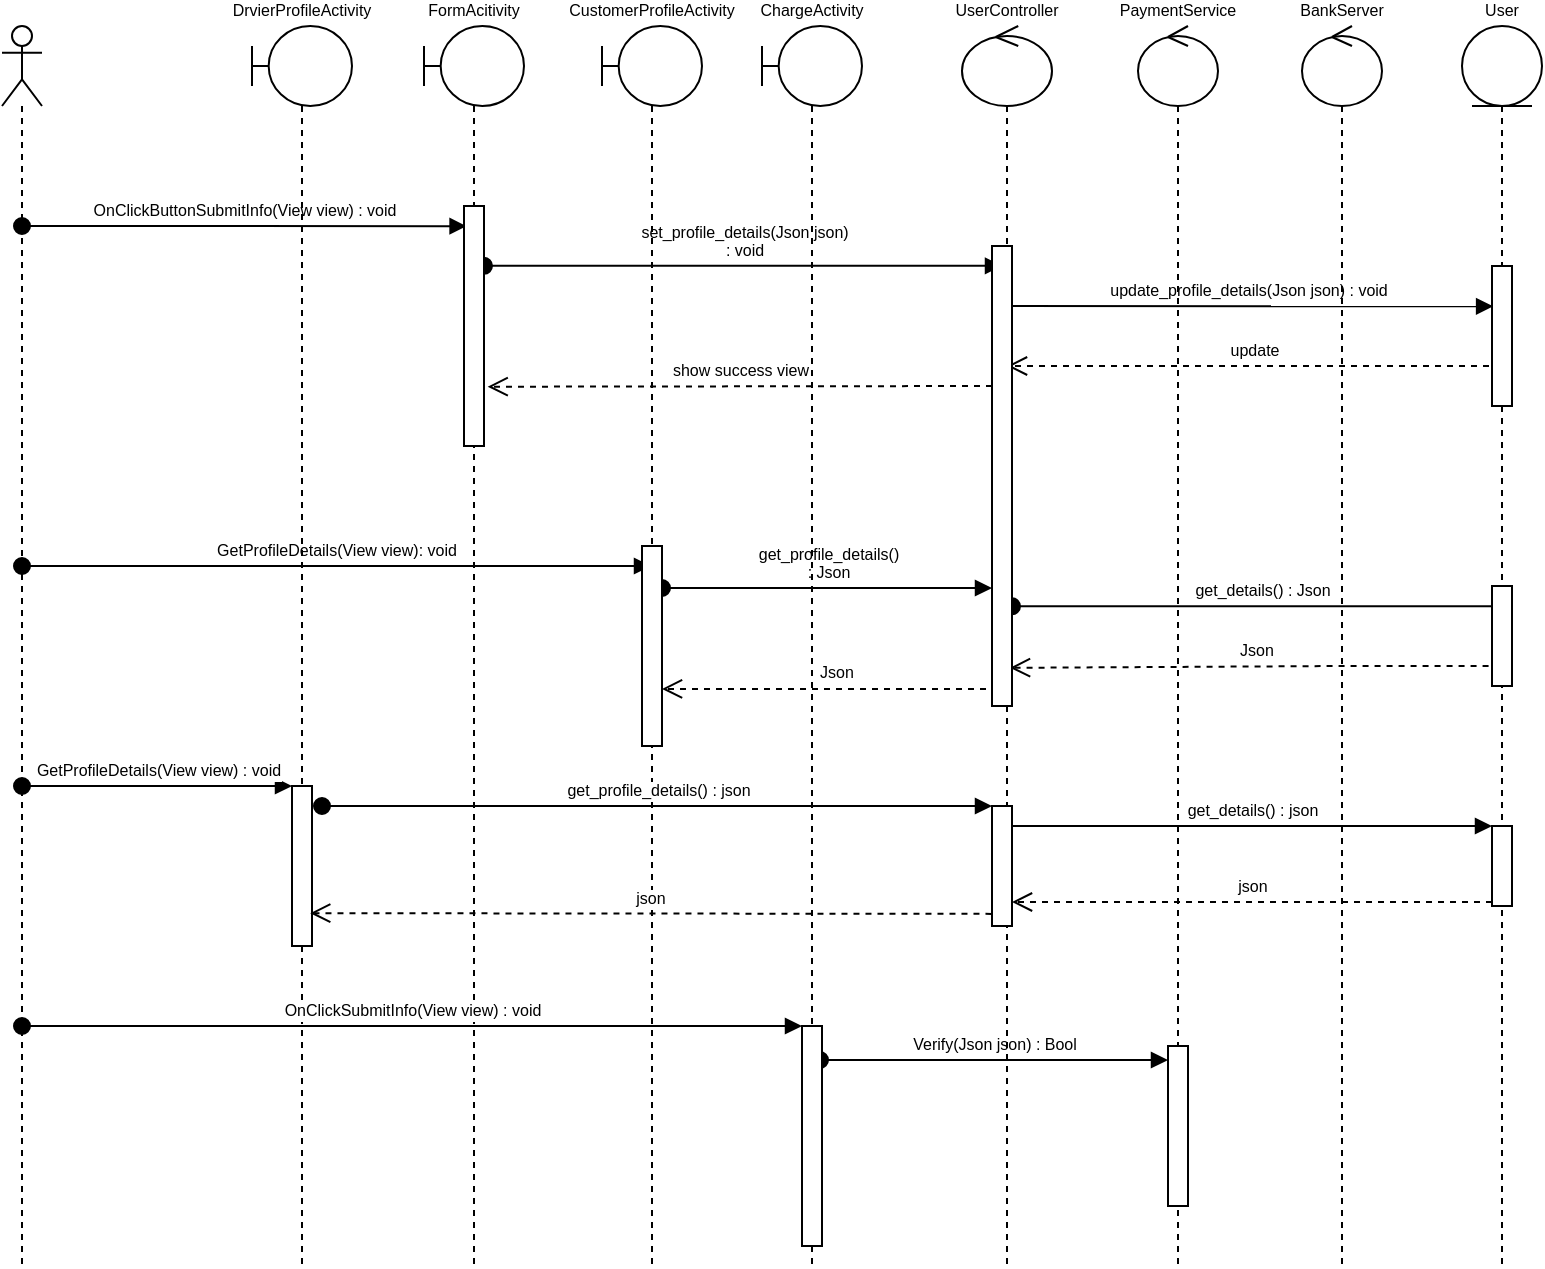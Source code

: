 <mxfile version="10.6.7" type="github"><diagram id="7cppNZjGAp6r9YQar8up" name="Page-1"><mxGraphModel dx="481" dy="262" grid="1" gridSize="10" guides="1" tooltips="1" connect="1" arrows="1" fold="1" page="1" pageScale="1" pageWidth="850" pageHeight="1100" math="0" shadow="0"><root><mxCell id="0"/><mxCell id="1" parent="0"/><mxCell id="SsntbhusHPdtkr49tq0A-62" value="Verify(Json json) : Bool" style="html=1;verticalAlign=bottom;startArrow=oval;endArrow=block;startSize=8;labelBackgroundColor=#FFFFFF;fontSize=8;" edge="1" parent="1"><mxGeometry relative="1" as="geometry"><mxPoint x="439" y="617" as="sourcePoint"/><mxPoint x="613" y="617" as="targetPoint"/><Array as="points"><mxPoint x="580" y="617"/></Array></mxGeometry></mxCell><mxCell id="SsntbhusHPdtkr49tq0A-35" value="Json" style="html=1;verticalAlign=bottom;endArrow=open;dashed=1;endSize=8;fontSize=8;exitX=0.9;exitY=0.963;exitDx=0;exitDy=0;exitPerimeter=0;" edge="1" parent="1" source="SsntbhusHPdtkr49tq0A-21" target="SsntbhusHPdtkr49tq0A-24"><mxGeometry relative="1" as="geometry"><mxPoint x="620" y="430" as="sourcePoint"/><mxPoint x="540" y="430" as="targetPoint"/></mxGeometry></mxCell><mxCell id="SsntbhusHPdtkr49tq0A-32" value="Json" style="html=1;verticalAlign=bottom;endArrow=open;dashed=1;endSize=8;fontSize=8;entryX=0.9;entryY=0.917;entryDx=0;entryDy=0;entryPerimeter=0;" edge="1" parent="1" target="SsntbhusHPdtkr49tq0A-21"><mxGeometry relative="1" as="geometry"><mxPoint x="779.286" y="420" as="sourcePoint"/><mxPoint x="619.81" y="420" as="targetPoint"/><Array as="points"><mxPoint x="700" y="420"/></Array></mxGeometry></mxCell><mxCell id="SsntbhusHPdtkr49tq0A-31" value="get_details() : Json" style="html=1;verticalAlign=bottom;startArrow=oval;startFill=1;endArrow=block;startSize=8;fontSize=8;entryX=0.505;entryY=0.333;entryDx=0;entryDy=0;entryPerimeter=0;" edge="1" parent="1" source="SsntbhusHPdtkr49tq0A-21"><mxGeometry width="60" relative="1" as="geometry"><mxPoint x="624.5" y="390.5" as="sourcePoint"/><mxPoint x="784.741" y="390.121" as="targetPoint"/></mxGeometry></mxCell><mxCell id="SsntbhusHPdtkr49tq0A-28" value="get_profile_details()&lt;br&gt;: Json" style="html=1;verticalAlign=bottom;startArrow=oval;startFill=1;endArrow=block;startSize=8;fontSize=8;labelPosition=center;verticalLabelPosition=top;align=center;" edge="1" parent="1" target="SsntbhusHPdtkr49tq0A-21"><mxGeometry width="60" relative="1" as="geometry"><mxPoint x="360.0" y="381" as="sourcePoint"/><mxPoint x="620" y="381" as="targetPoint"/></mxGeometry></mxCell><mxCell id="SsntbhusHPdtkr49tq0A-23" value="GetProfileDetails(View view): void" style="html=1;verticalAlign=bottom;startArrow=oval;startFill=1;endArrow=block;startSize=8;fontSize=8;labelPosition=center;verticalLabelPosition=top;align=center;" edge="1" parent="1" target="-ZHbQ7JEL0aKVon_tOd--12"><mxGeometry width="60" relative="1" as="geometry"><mxPoint x="40.0" y="370" as="sourcePoint"/><mxPoint x="214.5" y="370" as="targetPoint"/></mxGeometry></mxCell><mxCell id="SsntbhusHPdtkr49tq0A-13" value="update" style="html=1;verticalAlign=bottom;endArrow=open;dashed=1;endSize=8;fontSize=8;" edge="1" parent="1" source="-ZHbQ7JEL0aKVon_tOd--17" target="-ZHbQ7JEL0aKVon_tOd--14"><mxGeometry relative="1" as="geometry"><mxPoint x="780" y="280" as="sourcePoint"/><mxPoint x="700" y="280" as="targetPoint"/><Array as="points"><mxPoint x="700" y="270"/></Array></mxGeometry></mxCell><mxCell id="SsntbhusHPdtkr49tq0A-11" value="set_profile_details(Json json)&lt;br&gt;: void" style="html=1;verticalAlign=bottom;startArrow=oval;startFill=1;endArrow=block;startSize=8;fontSize=8;labelPosition=center;verticalLabelPosition=top;align=center;entryX=0.5;entryY=0.043;entryDx=0;entryDy=0;entryPerimeter=0;" edge="1" parent="1" source="SsntbhusHPdtkr49tq0A-20" target="SsntbhusHPdtkr49tq0A-21"><mxGeometry width="60" relative="1" as="geometry"><mxPoint x="215" y="220" as="sourcePoint"/><mxPoint x="620" y="220" as="targetPoint"/></mxGeometry></mxCell><mxCell id="-ZHbQ7JEL0aKVon_tOd--4" value="" style="shape=umlLifeline;participant=umlActor;perimeter=lifelinePerimeter;whiteSpace=wrap;html=1;container=1;collapsible=0;recursiveResize=0;verticalAlign=top;spacingTop=36;labelBackgroundColor=#ffffff;outlineConnect=0;" parent="1" vertex="1"><mxGeometry x="30" y="100" width="20" height="620" as="geometry"/></mxCell><mxCell id="SsntbhusHPdtkr49tq0A-8" value="OnClickButtonSubmitInfo(View view) : void&lt;br&gt;" style="html=1;verticalAlign=bottom;startArrow=oval;startFill=1;endArrow=block;startSize=8;fontSize=8;labelPosition=center;verticalLabelPosition=top;align=center;entryX=0.128;entryY=0.084;entryDx=0;entryDy=0;entryPerimeter=0;" edge="1" parent="-ZHbQ7JEL0aKVon_tOd--4" target="SsntbhusHPdtkr49tq0A-20"><mxGeometry width="60" relative="1" as="geometry"><mxPoint x="10" y="100" as="sourcePoint"/><mxPoint x="230" y="100" as="targetPoint"/></mxGeometry></mxCell><mxCell id="-ZHbQ7JEL0aKVon_tOd--11" value="FormAcitivity&lt;br&gt;" style="shape=umlLifeline;participant=umlBoundary;perimeter=lifelinePerimeter;whiteSpace=wrap;html=1;container=1;collapsible=0;recursiveResize=0;verticalAlign=bottom;spacingTop=36;labelBackgroundColor=#ffffff;outlineConnect=0;fontSize=8;labelPosition=center;verticalLabelPosition=top;align=center;size=40;" parent="1" vertex="1"><mxGeometry x="241" y="100" width="50" height="620" as="geometry"/></mxCell><mxCell id="SsntbhusHPdtkr49tq0A-20" value="" style="html=1;points=[];perimeter=orthogonalPerimeter;fontSize=8;" vertex="1" parent="-ZHbQ7JEL0aKVon_tOd--11"><mxGeometry x="20" y="90" width="10" height="120" as="geometry"/></mxCell><mxCell id="-ZHbQ7JEL0aKVon_tOd--12" value="CustomerProfileActivity&lt;br&gt;" style="shape=umlLifeline;participant=umlBoundary;perimeter=lifelinePerimeter;whiteSpace=wrap;html=1;container=1;collapsible=0;recursiveResize=0;verticalAlign=bottom;spacingTop=36;labelBackgroundColor=#ffffff;outlineConnect=0;fontSize=8;labelPosition=center;verticalLabelPosition=top;align=center;" parent="1" vertex="1"><mxGeometry x="330" y="100" width="50" height="620" as="geometry"/></mxCell><mxCell id="SsntbhusHPdtkr49tq0A-24" value="" style="html=1;points=[];perimeter=orthogonalPerimeter;fontSize=8;" vertex="1" parent="-ZHbQ7JEL0aKVon_tOd--12"><mxGeometry x="20" y="260" width="10" height="100" as="geometry"/></mxCell><mxCell id="-ZHbQ7JEL0aKVon_tOd--14" value="UserController&lt;br&gt;" style="shape=umlLifeline;participant=umlControl;perimeter=lifelinePerimeter;whiteSpace=wrap;html=1;container=1;collapsible=0;recursiveResize=0;verticalAlign=bottom;spacingTop=36;labelBackgroundColor=#ffffff;outlineConnect=0;fontSize=8;labelPosition=center;verticalLabelPosition=top;align=center;" parent="1" vertex="1"><mxGeometry x="510" y="100" width="45" height="620" as="geometry"/></mxCell><mxCell id="SsntbhusHPdtkr49tq0A-12" value="update_profile_details(Json json) : void" style="html=1;verticalAlign=bottom;startArrow=oval;startFill=1;endArrow=block;startSize=8;fontSize=8;entryX=0.055;entryY=0.288;entryDx=0;entryDy=0;entryPerimeter=0;" edge="1" parent="-ZHbQ7JEL0aKVon_tOd--14" target="SsntbhusHPdtkr49tq0A-22"><mxGeometry width="60" relative="1" as="geometry"><mxPoint x="20" y="140" as="sourcePoint"/><mxPoint x="80" y="140" as="targetPoint"/></mxGeometry></mxCell><mxCell id="SsntbhusHPdtkr49tq0A-21" value="" style="html=1;points=[];perimeter=orthogonalPerimeter;fontSize=8;" vertex="1" parent="-ZHbQ7JEL0aKVon_tOd--14"><mxGeometry x="15" y="110" width="10" height="230" as="geometry"/></mxCell><mxCell id="SsntbhusHPdtkr49tq0A-45" value="" style="html=1;points=[];perimeter=orthogonalPerimeter;fontSize=8;" vertex="1" parent="-ZHbQ7JEL0aKVon_tOd--14"><mxGeometry x="15" y="390" width="10" height="60" as="geometry"/></mxCell><mxCell id="-ZHbQ7JEL0aKVon_tOd--17" value="User" style="shape=umlLifeline;participant=umlEntity;perimeter=lifelinePerimeter;whiteSpace=wrap;html=1;container=1;collapsible=0;recursiveResize=0;verticalAlign=bottom;spacingTop=36;labelBackgroundColor=#ffffff;outlineConnect=0;fontSize=8;labelPosition=center;verticalLabelPosition=top;align=center;" parent="1" vertex="1"><mxGeometry x="760" y="100" width="40" height="620" as="geometry"/></mxCell><mxCell id="SsntbhusHPdtkr49tq0A-22" value="" style="html=1;points=[];perimeter=orthogonalPerimeter;fontSize=8;" vertex="1" parent="-ZHbQ7JEL0aKVon_tOd--17"><mxGeometry x="15" y="120" width="10" height="70" as="geometry"/></mxCell><mxCell id="SsntbhusHPdtkr49tq0A-30" value="" style="html=1;points=[];perimeter=orthogonalPerimeter;fontSize=8;" vertex="1" parent="-ZHbQ7JEL0aKVon_tOd--17"><mxGeometry x="15" y="280" width="10" height="50" as="geometry"/></mxCell><mxCell id="SsntbhusHPdtkr49tq0A-50" value="" style="html=1;points=[];perimeter=orthogonalPerimeter;fontSize=8;" vertex="1" parent="-ZHbQ7JEL0aKVon_tOd--17"><mxGeometry x="15" y="400" width="10" height="40" as="geometry"/></mxCell><mxCell id="-ZHbQ7JEL0aKVon_tOd--13" value="ChargeActivity" style="shape=umlLifeline;participant=umlBoundary;perimeter=lifelinePerimeter;whiteSpace=wrap;html=1;container=1;collapsible=0;recursiveResize=0;verticalAlign=bottom;spacingTop=36;labelBackgroundColor=#ffffff;outlineConnect=0;fontSize=8;labelPosition=center;verticalLabelPosition=top;align=center;" parent="1" vertex="1"><mxGeometry x="410" y="100" width="50" height="620" as="geometry"/></mxCell><mxCell id="SsntbhusHPdtkr49tq0A-55" value="" style="html=1;points=[];perimeter=orthogonalPerimeter;fontSize=8;" vertex="1" parent="-ZHbQ7JEL0aKVon_tOd--13"><mxGeometry x="20" y="500" width="10" height="110" as="geometry"/></mxCell><mxCell id="SsntbhusHPdtkr49tq0A-40" value="show success view" style="html=1;verticalAlign=bottom;endArrow=open;dashed=1;endSize=8;fontSize=8;entryX=1.183;entryY=0.753;entryDx=0;entryDy=0;entryPerimeter=0;" edge="1" parent="1" target="SsntbhusHPdtkr49tq0A-20"><mxGeometry relative="1" as="geometry"><mxPoint x="525" y="280" as="sourcePoint"/><mxPoint x="450" y="280" as="targetPoint"/></mxGeometry></mxCell><mxCell id="SsntbhusHPdtkr49tq0A-41" value="DrvierProfileActivity&lt;br&gt;" style="shape=umlLifeline;participant=umlBoundary;perimeter=lifelinePerimeter;whiteSpace=wrap;html=1;container=1;collapsible=0;recursiveResize=0;verticalAlign=bottom;spacingTop=36;labelBackgroundColor=#ffffff;outlineConnect=0;fontSize=8;labelPosition=center;verticalLabelPosition=top;align=center;" vertex="1" parent="1"><mxGeometry x="155" y="100" width="50" height="620" as="geometry"/></mxCell><mxCell id="SsntbhusHPdtkr49tq0A-43" value="" style="html=1;points=[];perimeter=orthogonalPerimeter;fontSize=8;" vertex="1" parent="SsntbhusHPdtkr49tq0A-41"><mxGeometry x="20" y="380" width="10" height="80" as="geometry"/></mxCell><mxCell id="SsntbhusHPdtkr49tq0A-44" value="GetProfileDetails(View view) : void" style="html=1;verticalAlign=bottom;startArrow=oval;endArrow=block;startSize=8;labelBackgroundColor=#FFFFFF;fontSize=8;" edge="1" target="SsntbhusHPdtkr49tq0A-43" parent="1" source="-ZHbQ7JEL0aKVon_tOd--4"><mxGeometry relative="1" as="geometry"><mxPoint x="120" y="440" as="sourcePoint"/></mxGeometry></mxCell><mxCell id="SsntbhusHPdtkr49tq0A-46" value="get_profile_details() : json" style="html=1;verticalAlign=bottom;startArrow=oval;endArrow=block;startSize=8;labelBackgroundColor=#FFFFFF;fontSize=8;exitX=1.5;exitY=0.125;exitDx=0;exitDy=0;exitPerimeter=0;" edge="1" target="SsntbhusHPdtkr49tq0A-45" parent="1" source="SsntbhusHPdtkr49tq0A-43"><mxGeometry relative="1" as="geometry"><mxPoint x="465" y="490" as="sourcePoint"/></mxGeometry></mxCell><mxCell id="SsntbhusHPdtkr49tq0A-52" value="json" style="html=1;verticalAlign=bottom;endArrow=open;dashed=1;endSize=8;exitX=0;exitY=0.95;labelBackgroundColor=#FFFFFF;fontSize=8;" edge="1" source="SsntbhusHPdtkr49tq0A-50" parent="1" target="SsntbhusHPdtkr49tq0A-45"><mxGeometry relative="1" as="geometry"><mxPoint x="705" y="556" as="targetPoint"/></mxGeometry></mxCell><mxCell id="SsntbhusHPdtkr49tq0A-51" value="get_details() : json" style="html=1;verticalAlign=bottom;endArrow=block;entryX=0;entryY=0;labelBackgroundColor=#FFFFFF;fontSize=8;" edge="1" target="SsntbhusHPdtkr49tq0A-50" parent="1" source="SsntbhusHPdtkr49tq0A-45"><mxGeometry relative="1" as="geometry"><mxPoint x="705" y="480" as="sourcePoint"/></mxGeometry></mxCell><mxCell id="SsntbhusHPdtkr49tq0A-53" value="json" style="html=1;verticalAlign=bottom;endArrow=open;dashed=1;endSize=8;labelBackgroundColor=#FFFFFF;fontSize=8;entryX=0.91;entryY=0.795;entryDx=0;entryDy=0;entryPerimeter=0;exitX=-0.026;exitY=0.899;exitDx=0;exitDy=0;exitPerimeter=0;" edge="1" parent="1" source="SsntbhusHPdtkr49tq0A-45" target="SsntbhusHPdtkr49tq0A-43"><mxGeometry relative="1" as="geometry"><mxPoint x="289" y="543.741" as="targetPoint"/><mxPoint x="520" y="544" as="sourcePoint"/></mxGeometry></mxCell><mxCell id="SsntbhusHPdtkr49tq0A-54" value="PaymentService" style="shape=umlLifeline;participant=umlControl;perimeter=lifelinePerimeter;whiteSpace=wrap;html=1;container=1;collapsible=0;recursiveResize=0;verticalAlign=bottom;spacingTop=36;labelBackgroundColor=#ffffff;outlineConnect=0;fontSize=8;labelPosition=center;verticalLabelPosition=top;align=center;" vertex="1" parent="1"><mxGeometry x="598" y="100" width="40" height="620" as="geometry"/></mxCell><mxCell id="SsntbhusHPdtkr49tq0A-60" value="" style="html=1;points=[];perimeter=orthogonalPerimeter;fontSize=8;" vertex="1" parent="SsntbhusHPdtkr49tq0A-54"><mxGeometry x="15" y="510" width="10" height="80" as="geometry"/></mxCell><mxCell id="SsntbhusHPdtkr49tq0A-56" value="OnClickSubmitInfo(View view) : void" style="html=1;verticalAlign=bottom;startArrow=oval;endArrow=block;startSize=8;labelBackgroundColor=#FFFFFF;fontSize=8;" edge="1" target="SsntbhusHPdtkr49tq0A-55" parent="1" source="-ZHbQ7JEL0aKVon_tOd--4"><mxGeometry relative="1" as="geometry"><mxPoint x="370" y="600" as="sourcePoint"/></mxGeometry></mxCell><mxCell id="SsntbhusHPdtkr49tq0A-57" value="BankServer" style="shape=umlLifeline;participant=umlControl;perimeter=lifelinePerimeter;whiteSpace=wrap;html=1;container=1;collapsible=0;recursiveResize=0;verticalAlign=bottom;spacingTop=36;labelBackgroundColor=#ffffff;outlineConnect=0;fontSize=8;labelPosition=center;verticalLabelPosition=top;align=center;" vertex="1" parent="1"><mxGeometry x="680" y="100" width="40" height="620" as="geometry"/></mxCell></root></mxGraphModel></diagram></mxfile>